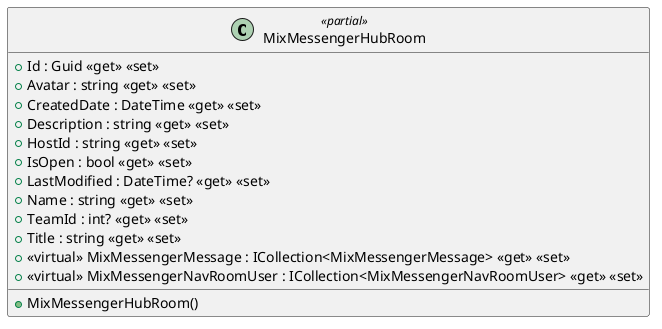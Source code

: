 @startuml
class MixMessengerHubRoom <<partial>> {
    + MixMessengerHubRoom()
    + Id : Guid <<get>> <<set>>
    + Avatar : string <<get>> <<set>>
    + CreatedDate : DateTime <<get>> <<set>>
    + Description : string <<get>> <<set>>
    + HostId : string <<get>> <<set>>
    + IsOpen : bool <<get>> <<set>>
    + LastModified : DateTime? <<get>> <<set>>
    + Name : string <<get>> <<set>>
    + TeamId : int? <<get>> <<set>>
    + Title : string <<get>> <<set>>
    + <<virtual>> MixMessengerMessage : ICollection<MixMessengerMessage> <<get>> <<set>>
    + <<virtual>> MixMessengerNavRoomUser : ICollection<MixMessengerNavRoomUser> <<get>> <<set>>
}
@enduml
